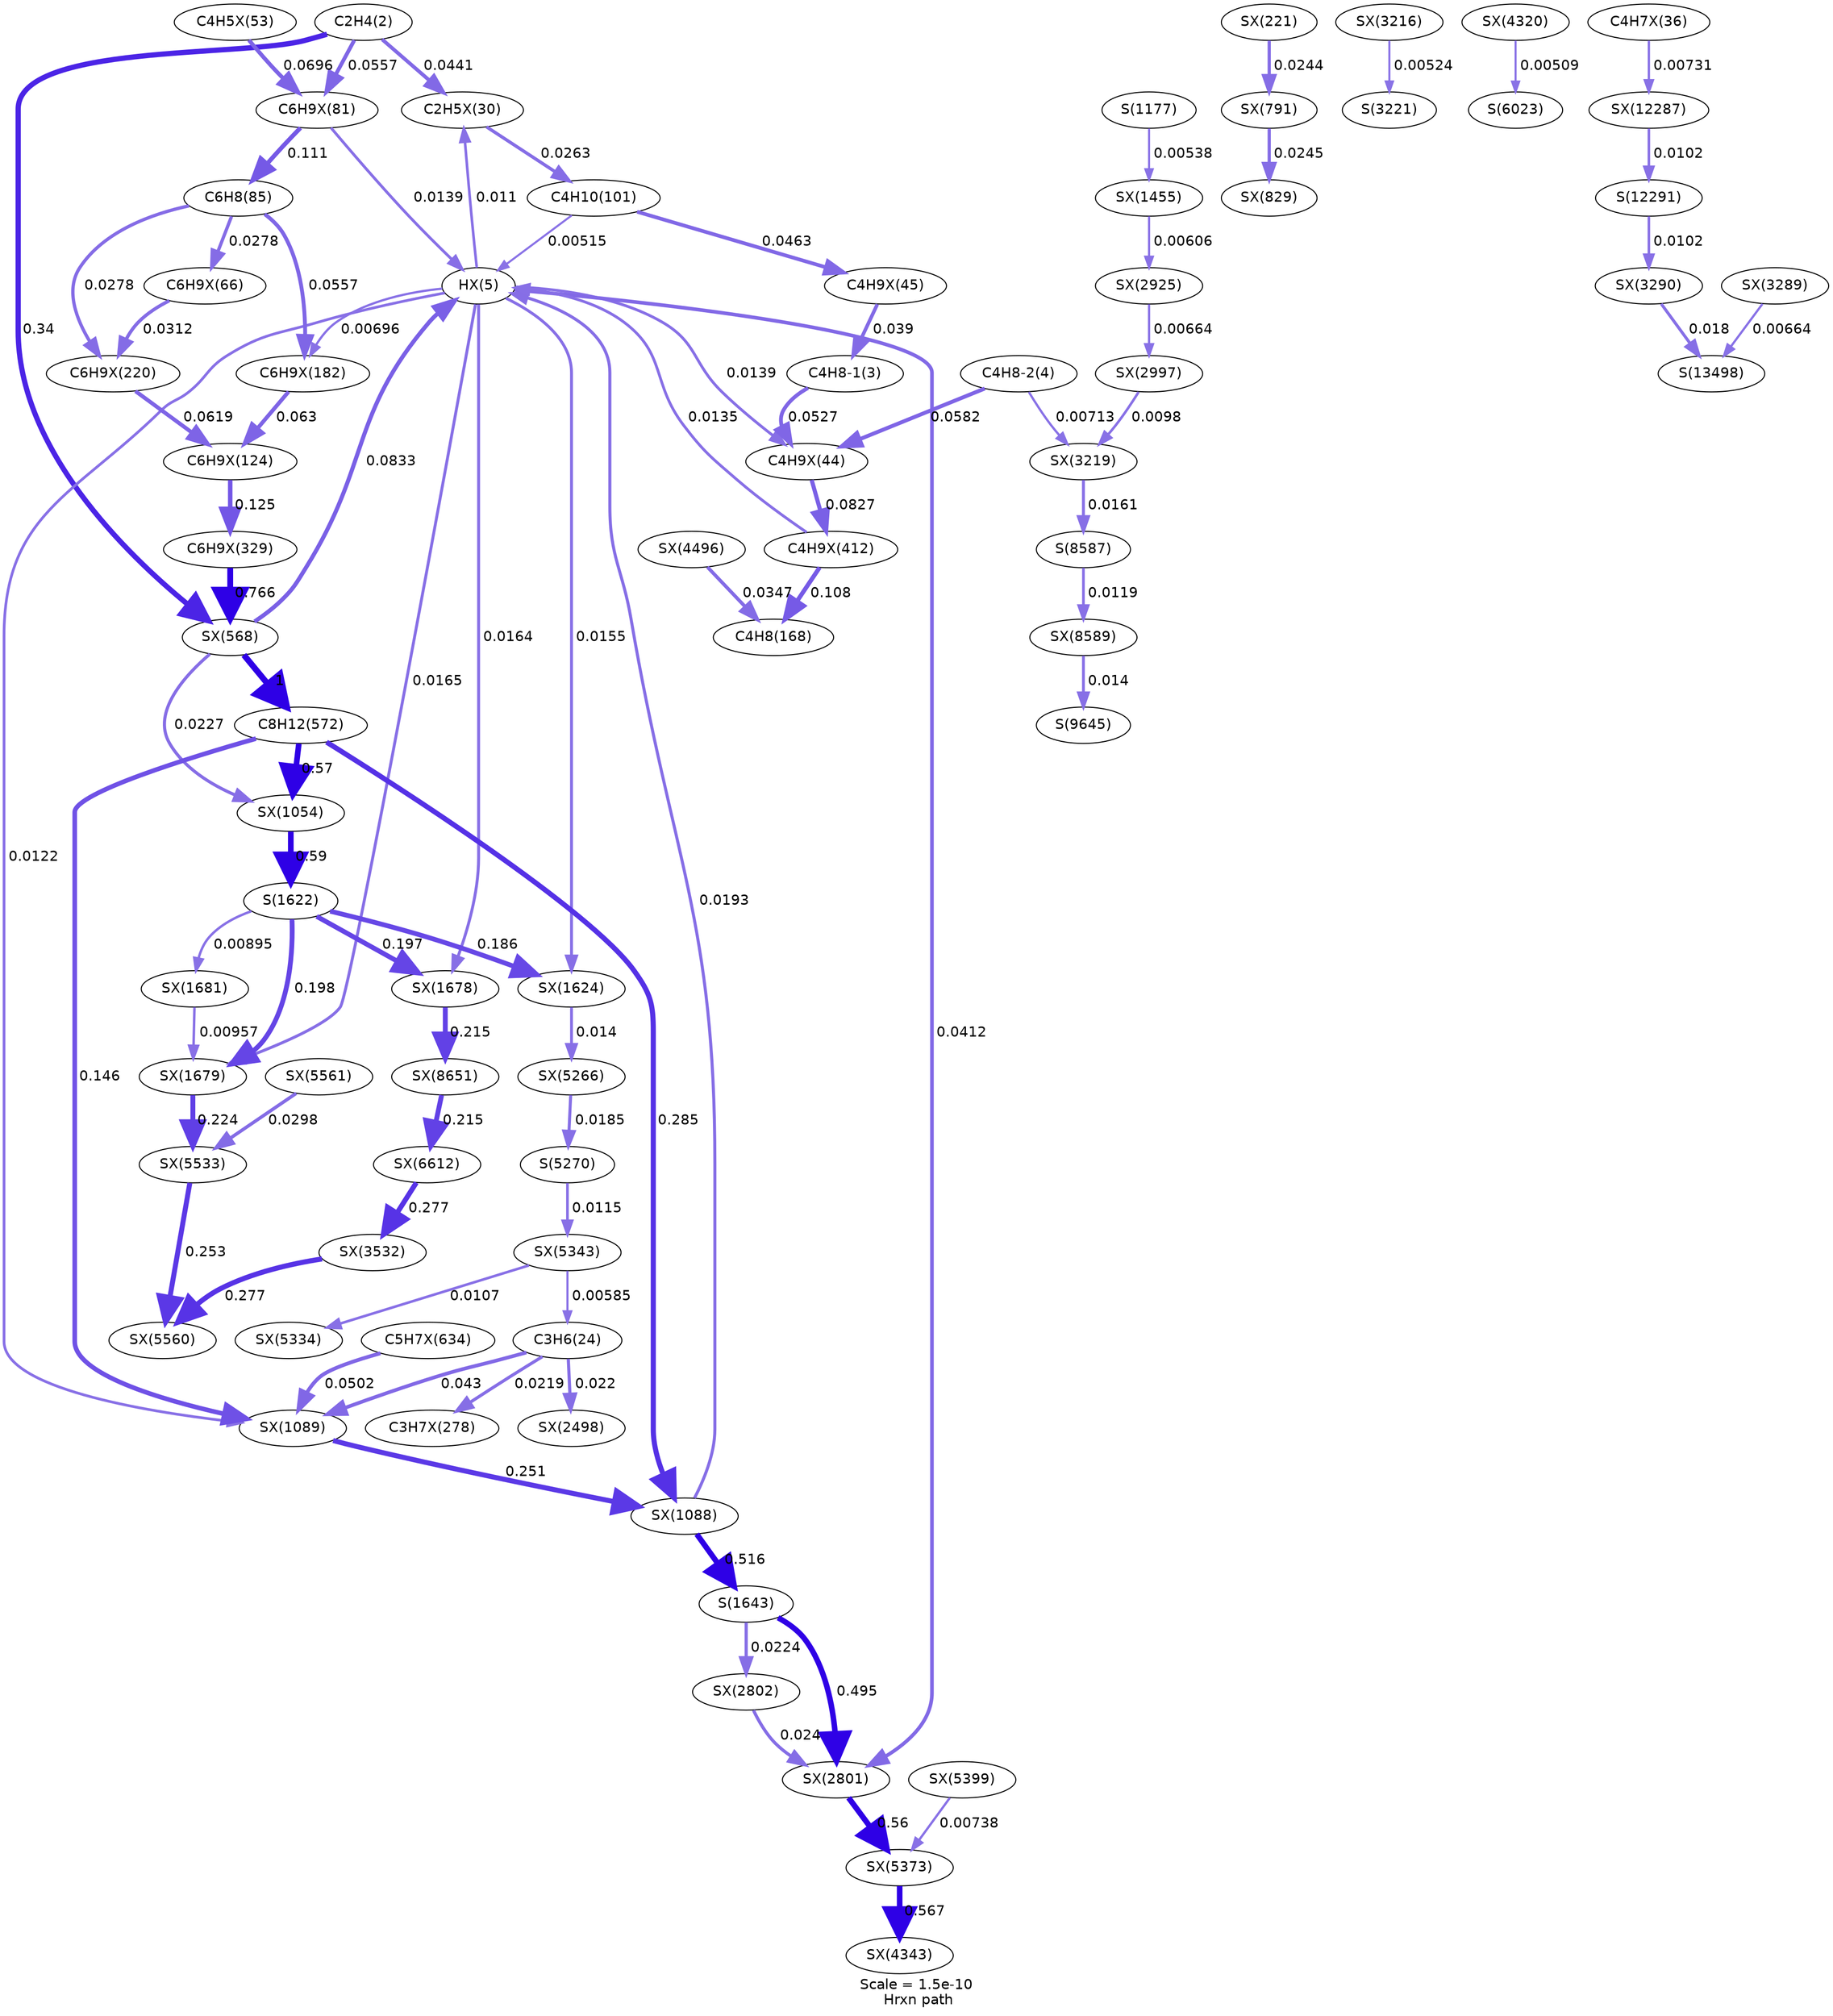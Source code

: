 digraph reaction_paths {
center=1;
s5 -> s57[fontname="Helvetica", style="setlinewidth(3.64)", arrowsize=1.82, color="0.7, 0.544, 0.9"
, label=" 0.0441"];
s5 -> s72[fontname="Helvetica", style="setlinewidth(3.82)", arrowsize=1.91, color="0.7, 0.556, 0.9"
, label=" 0.0557"];
s5 -> s100[fontname="Helvetica", style="setlinewidth(5.19)", arrowsize=2.59, color="0.7, 0.84, 0.9"
, label=" 0.34"];
s55 -> s57[fontname="Helvetica", style="setlinewidth(2.6)", arrowsize=1.3, color="0.7, 0.511, 0.9"
, label=" 0.011"];
s72 -> s55[fontname="Helvetica", style="setlinewidth(2.77)", arrowsize=1.38, color="0.7, 0.514, 0.9"
, label=" 0.0139"];
s13 -> s55[fontname="Helvetica", style="setlinewidth(2.02)", arrowsize=1.01, color="0.7, 0.505, 0.9"
, label=" 0.00515"];
s55 -> s64[fontname="Helvetica", style="setlinewidth(2.77)", arrowsize=1.39, color="0.7, 0.514, 0.9"
, label=" 0.0139"];
s55 -> s83[fontname="Helvetica", style="setlinewidth(2.25)", arrowsize=1.12, color="0.7, 0.507, 0.9"
, label=" 0.00696"];
s100 -> s55[fontname="Helvetica", style="setlinewidth(4.12)", arrowsize=2.06, color="0.7, 0.583, 0.9"
, label=" 0.0833"];
s118 -> s55[fontname="Helvetica", style="setlinewidth(3.02)", arrowsize=1.51, color="0.7, 0.519, 0.9"
, label=" 0.0193"];
s55 -> s119[fontname="Helvetica", style="setlinewidth(2.67)", arrowsize=1.34, color="0.7, 0.512, 0.9"
, label=" 0.0122"];
s55 -> s131[fontname="Helvetica", style="setlinewidth(2.85)", arrowsize=1.43, color="0.7, 0.515, 0.9"
, label=" 0.0155"];
s55 -> s149[fontname="Helvetica", style="setlinewidth(3.59)", arrowsize=1.8, color="0.7, 0.541, 0.9"
, label=" 0.0412"];
s55 -> s133[fontname="Helvetica", style="setlinewidth(2.9)", arrowsize=1.45, color="0.7, 0.516, 0.9"
, label=" 0.0165"];
s55 -> s132[fontname="Helvetica", style="setlinewidth(2.9)", arrowsize=1.45, color="0.7, 0.516, 0.9"
, label=" 0.0164"];
s94 -> s55[fontname="Helvetica", style="setlinewidth(2.75)", arrowsize=1.38, color="0.7, 0.514, 0.9"
, label=" 0.0135"];
s69 -> s72[fontname="Helvetica", style="setlinewidth(3.99)", arrowsize=1.99, color="0.7, 0.57, 0.9"
, label=" 0.0696"];
s65 -> s6[fontname="Helvetica", style="setlinewidth(3.55)", arrowsize=1.78, color="0.7, 0.539, 0.9"
, label=" 0.039"];
s6 -> s64[fontname="Helvetica", style="setlinewidth(3.78)", arrowsize=1.89, color="0.7, 0.553, 0.9"
, label=" 0.0527"];
s57 -> s13[fontname="Helvetica", style="setlinewidth(3.25)", arrowsize=1.63, color="0.7, 0.526, 0.9"
, label=" 0.0263"];
s72 -> s10[fontname="Helvetica", style="setlinewidth(4.34)", arrowsize=2.17, color="0.7, 0.611, 0.9"
, label=" 0.111"];
s10 -> s83[fontname="Helvetica", style="setlinewidth(3.82)", arrowsize=1.91, color="0.7, 0.556, 0.9"
, label=" 0.0557"];
s10 -> s85[fontname="Helvetica", style="setlinewidth(3.3)", arrowsize=1.65, color="0.7, 0.528, 0.9"
, label=" 0.0278"];
s10 -> s71[fontname="Helvetica", style="setlinewidth(3.3)", arrowsize=1.65, color="0.7, 0.528, 0.9"
, label=" 0.0278"];
s13 -> s65[fontname="Helvetica", style="setlinewidth(3.68)", arrowsize=1.84, color="0.7, 0.546, 0.9"
, label=" 0.0463"];
s7 -> s64[fontname="Helvetica", style="setlinewidth(3.85)", arrowsize=1.93, color="0.7, 0.558, 0.9"
, label=" 0.0582"];
s64 -> s94[fontname="Helvetica", style="setlinewidth(4.12)", arrowsize=2.06, color="0.7, 0.583, 0.9"
, label=" 0.0827"];
s7 -> s161[fontname="Helvetica", style="setlinewidth(2.27)", arrowsize=1.13, color="0.7, 0.507, 0.9"
, label=" 0.00713"];
s83 -> s76[fontname="Helvetica", style="setlinewidth(3.91)", arrowsize=1.96, color="0.7, 0.563, 0.9"
, label=" 0.063"];
s85 -> s76[fontname="Helvetica", style="setlinewidth(3.9)", arrowsize=1.95, color="0.7, 0.562, 0.9"
, label=" 0.0619"];
s76 -> s90[fontname="Helvetica", style="setlinewidth(4.43)", arrowsize=2.21, color="0.7, 0.625, 0.9"
, label=" 0.125"];
s71 -> s85[fontname="Helvetica", style="setlinewidth(3.38)", arrowsize=1.69, color="0.7, 0.531, 0.9"
, label=" 0.0312"];
s90 -> s100[fontname="Helvetica", style="setlinewidth(5.8)", arrowsize=2.9, color="0.7, 1.27, 0.9"
, label=" 0.766"];
s86 -> s102[fontname="Helvetica", style="setlinewidth(3.2)", arrowsize=1.6, color="0.7, 0.524, 0.9"
, label=" 0.0244"];
s102 -> s105[fontname="Helvetica", style="setlinewidth(3.2)", arrowsize=1.6, color="0.7, 0.525, 0.9"
, label=" 0.0245"];
s100 -> s17[fontname="Helvetica", style="setlinewidth(6)", arrowsize=3, color="0.7, 1.5, 0.9"
, label=" 1"];
s100 -> s117[fontname="Helvetica", style="setlinewidth(3.14)", arrowsize=1.57, color="0.7, 0.523, 0.9"
, label=" 0.0227"];
s17 -> s117[fontname="Helvetica", style="setlinewidth(5.58)", arrowsize=2.79, color="0.7, 1.07, 0.9"
, label=" 0.57"];
s17 -> s118[fontname="Helvetica", style="setlinewidth(5.05)", arrowsize=2.53, color="0.7, 0.785, 0.9"
, label=" 0.285"];
s17 -> s119[fontname="Helvetica", style="setlinewidth(4.55)", arrowsize=2.27, color="0.7, 0.646, 0.9"
, label=" 0.146"];
s20 -> s128[fontname="Helvetica", style="setlinewidth(2.05)", arrowsize=1.03, color="0.7, 0.505, 0.9"
, label=" 0.00538"];
s117 -> s21[fontname="Helvetica", style="setlinewidth(5.6)", arrowsize=2.8, color="0.7, 1.09, 0.9"
, label=" 0.59"];
s21 -> s131[fontname="Helvetica", style="setlinewidth(4.73)", arrowsize=2.36, color="0.7, 0.686, 0.9"
, label=" 0.186"];
s21 -> s135[fontname="Helvetica", style="setlinewidth(2.44)", arrowsize=1.22, color="0.7, 0.509, 0.9"
, label=" 0.00895"];
s21 -> s133[fontname="Helvetica", style="setlinewidth(4.78)", arrowsize=2.39, color="0.7, 0.698, 0.9"
, label=" 0.198"];
s21 -> s132[fontname="Helvetica", style="setlinewidth(4.77)", arrowsize=2.39, color="0.7, 0.697, 0.9"
, label=" 0.197"];
s118 -> s22[fontname="Helvetica", style="setlinewidth(5.5)", arrowsize=2.75, color="0.7, 1.02, 0.9"
, label=" 0.516"];
s119 -> s118[fontname="Helvetica", style="setlinewidth(4.96)", arrowsize=2.48, color="0.7, 0.751, 0.9"
, label=" 0.251"];
s22 -> s150[fontname="Helvetica", style="setlinewidth(3.13)", arrowsize=1.57, color="0.7, 0.522, 0.9"
, label=" 0.0224"];
s22 -> s149[fontname="Helvetica", style="setlinewidth(5.47)", arrowsize=2.73, color="0.7, 0.995, 0.9"
, label=" 0.495"];
s128 -> s152[fontname="Helvetica", style="setlinewidth(2.14)", arrowsize=1.07, color="0.7, 0.506, 0.9"
, label=" 0.00606"];
s152 -> s154[fontname="Helvetica", style="setlinewidth(2.21)", arrowsize=1.11, color="0.7, 0.507, 0.9"
, label=" 0.00664"];
s154 -> s161[fontname="Helvetica", style="setlinewidth(2.51)", arrowsize=1.25, color="0.7, 0.51, 0.9"
, label=" 0.0098"];
s9 -> s119[fontname="Helvetica", style="setlinewidth(3.62)", arrowsize=1.81, color="0.7, 0.543, 0.9"
, label=" 0.043"];
s101 -> s119[fontname="Helvetica", style="setlinewidth(3.74)", arrowsize=1.87, color="0.7, 0.55, 0.9"
, label=" 0.0502"];
s9 -> s88[fontname="Helvetica", style="setlinewidth(3.12)", arrowsize=1.56, color="0.7, 0.522, 0.9"
, label=" 0.0219"];
s9 -> s146[fontname="Helvetica", style="setlinewidth(3.12)", arrowsize=1.56, color="0.7, 0.522, 0.9"
, label=" 0.022"];
s190 -> s9[fontname="Helvetica", style="setlinewidth(2.12)", arrowsize=1.06, color="0.7, 0.506, 0.9"
, label=" 0.00585"];
s160 -> s28[fontname="Helvetica", style="setlinewidth(2.04)", arrowsize=1.02, color="0.7, 0.505, 0.9"
, label=" 0.00524"];
s131 -> s188[fontname="Helvetica", style="setlinewidth(2.78)", arrowsize=1.39, color="0.7, 0.514, 0.9"
, label=" 0.014"];
s188 -> s32[fontname="Helvetica", style="setlinewidth(2.99)", arrowsize=1.49, color="0.7, 0.518, 0.9"
, label=" 0.0185"];
s32 -> s190[fontname="Helvetica", style="setlinewidth(2.63)", arrowsize=1.32, color="0.7, 0.512, 0.9"
, label=" 0.0115"];
s150 -> s149[fontname="Helvetica", style="setlinewidth(3.18)", arrowsize=1.59, color="0.7, 0.524, 0.9"
, label=" 0.024"];
s149 -> s191[fontname="Helvetica", style="setlinewidth(5.56)", arrowsize=2.78, color="0.7, 1.06, 0.9"
, label=" 0.56"];
s191 -> s180[fontname="Helvetica", style="setlinewidth(5.57)", arrowsize=2.79, color="0.7, 1.07, 0.9"
, label=" 0.567"];
s192 -> s191[fontname="Helvetica", style="setlinewidth(2.29)", arrowsize=1.15, color="0.7, 0.507, 0.9"
, label=" 0.00738"];
s135 -> s133[fontname="Helvetica", style="setlinewidth(2.49)", arrowsize=1.25, color="0.7, 0.51, 0.9"
, label=" 0.00957"];
s133 -> s198[fontname="Helvetica", style="setlinewidth(4.87)", arrowsize=2.43, color="0.7, 0.724, 0.9"
, label=" 0.224"];
s200 -> s198[fontname="Helvetica", style="setlinewidth(3.35)", arrowsize=1.67, color="0.7, 0.53, 0.9"
, label=" 0.0298"];
s198 -> s199[fontname="Helvetica", style="setlinewidth(4.96)", arrowsize=2.48, color="0.7, 0.753, 0.9"
, label=" 0.253"];
s179 -> s36[fontname="Helvetica", style="setlinewidth(2.01)", arrowsize=1.01, color="0.7, 0.505, 0.9"
, label=" 0.00509"];
s172 -> s199[fontname="Helvetica", style="setlinewidth(5.03)", arrowsize=2.51, color="0.7, 0.777, 0.9"
, label=" 0.277"];
s220 -> s172[fontname="Helvetica", style="setlinewidth(5.03)", arrowsize=2.51, color="0.7, 0.777, 0.9"
, label=" 0.277"];
s190 -> s189[fontname="Helvetica", style="setlinewidth(2.58)", arrowsize=1.29, color="0.7, 0.511, 0.9"
, label=" 0.0107"];
s161 -> s44[fontname="Helvetica", style="setlinewidth(2.88)", arrowsize=1.44, color="0.7, 0.516, 0.9"
, label=" 0.0161"];
s44 -> s258[fontname="Helvetica", style="setlinewidth(2.65)", arrowsize=1.33, color="0.7, 0.512, 0.9"
, label=" 0.0119"];
s132 -> s261[fontname="Helvetica", style="setlinewidth(4.84)", arrowsize=2.42, color="0.7, 0.715, 0.9"
, label=" 0.215"];
s261 -> s220[fontname="Helvetica", style="setlinewidth(4.84)", arrowsize=2.42, color="0.7, 0.715, 0.9"
, label=" 0.215"];
s258 -> s46[fontname="Helvetica", style="setlinewidth(2.78)", arrowsize=1.39, color="0.7, 0.514, 0.9"
, label=" 0.014"];
s94 -> s14[fontname="Helvetica", style="setlinewidth(4.32)", arrowsize=2.16, color="0.7, 0.608, 0.9"
, label=" 0.108"];
s185 -> s14[fontname="Helvetica", style="setlinewidth(3.46)", arrowsize=1.73, color="0.7, 0.535, 0.9"
, label=" 0.0347"];
s62 -> s312[fontname="Helvetica", style="setlinewidth(2.29)", arrowsize=1.14, color="0.7, 0.507, 0.9"
, label=" 0.00731"];
s312 -> s52[fontname="Helvetica", style="setlinewidth(2.54)", arrowsize=1.27, color="0.7, 0.51, 0.9"
, label=" 0.0102"];
s52 -> s164[fontname="Helvetica", style="setlinewidth(2.54)", arrowsize=1.27, color="0.7, 0.51, 0.9"
, label=" 0.0102"];
s164 -> s53[fontname="Helvetica", style="setlinewidth(2.97)", arrowsize=1.48, color="0.7, 0.518, 0.9"
, label=" 0.018"];
s163 -> s53[fontname="Helvetica", style="setlinewidth(2.21)", arrowsize=1.11, color="0.7, 0.507, 0.9"
, label=" 0.00664"];
s5 [ fontname="Helvetica", label="C2H4(2)"];
s6 [ fontname="Helvetica", label="C4H8-1(3)"];
s7 [ fontname="Helvetica", label="C4H8-2(4)"];
s9 [ fontname="Helvetica", label="C3H6(24)"];
s10 [ fontname="Helvetica", label="C6H8(85)"];
s13 [ fontname="Helvetica", label="C4H10(101)"];
s14 [ fontname="Helvetica", label="C4H8(168)"];
s17 [ fontname="Helvetica", label="C8H12(572)"];
s20 [ fontname="Helvetica", label="S(1177)"];
s21 [ fontname="Helvetica", label="S(1622)"];
s22 [ fontname="Helvetica", label="S(1643)"];
s28 [ fontname="Helvetica", label="S(3221)"];
s32 [ fontname="Helvetica", label="S(5270)"];
s36 [ fontname="Helvetica", label="S(6023)"];
s44 [ fontname="Helvetica", label="S(8587)"];
s46 [ fontname="Helvetica", label="S(9645)"];
s52 [ fontname="Helvetica", label="S(12291)"];
s53 [ fontname="Helvetica", label="S(13498)"];
s55 [ fontname="Helvetica", label="HX(5)"];
s57 [ fontname="Helvetica", label="C2H5X(30)"];
s62 [ fontname="Helvetica", label="C4H7X(36)"];
s64 [ fontname="Helvetica", label="C4H9X(44)"];
s65 [ fontname="Helvetica", label="C4H9X(45)"];
s69 [ fontname="Helvetica", label="C4H5X(53)"];
s71 [ fontname="Helvetica", label="C6H9X(66)"];
s72 [ fontname="Helvetica", label="C6H9X(81)"];
s76 [ fontname="Helvetica", label="C6H9X(124)"];
s83 [ fontname="Helvetica", label="C6H9X(182)"];
s85 [ fontname="Helvetica", label="C6H9X(220)"];
s86 [ fontname="Helvetica", label="SX(221)"];
s88 [ fontname="Helvetica", label="C3H7X(278)"];
s90 [ fontname="Helvetica", label="C6H9X(329)"];
s94 [ fontname="Helvetica", label="C4H9X(412)"];
s100 [ fontname="Helvetica", label="SX(568)"];
s101 [ fontname="Helvetica", label="C5H7X(634)"];
s102 [ fontname="Helvetica", label="SX(791)"];
s105 [ fontname="Helvetica", label="SX(829)"];
s117 [ fontname="Helvetica", label="SX(1054)"];
s118 [ fontname="Helvetica", label="SX(1088)"];
s119 [ fontname="Helvetica", label="SX(1089)"];
s128 [ fontname="Helvetica", label="SX(1455)"];
s131 [ fontname="Helvetica", label="SX(1624)"];
s132 [ fontname="Helvetica", label="SX(1678)"];
s133 [ fontname="Helvetica", label="SX(1679)"];
s135 [ fontname="Helvetica", label="SX(1681)"];
s146 [ fontname="Helvetica", label="SX(2498)"];
s149 [ fontname="Helvetica", label="SX(2801)"];
s150 [ fontname="Helvetica", label="SX(2802)"];
s152 [ fontname="Helvetica", label="SX(2925)"];
s154 [ fontname="Helvetica", label="SX(2997)"];
s160 [ fontname="Helvetica", label="SX(3216)"];
s161 [ fontname="Helvetica", label="SX(3219)"];
s163 [ fontname="Helvetica", label="SX(3289)"];
s164 [ fontname="Helvetica", label="SX(3290)"];
s172 [ fontname="Helvetica", label="SX(3532)"];
s179 [ fontname="Helvetica", label="SX(4320)"];
s180 [ fontname="Helvetica", label="SX(4343)"];
s185 [ fontname="Helvetica", label="SX(4496)"];
s188 [ fontname="Helvetica", label="SX(5266)"];
s189 [ fontname="Helvetica", label="SX(5334)"];
s190 [ fontname="Helvetica", label="SX(5343)"];
s191 [ fontname="Helvetica", label="SX(5373)"];
s192 [ fontname="Helvetica", label="SX(5399)"];
s198 [ fontname="Helvetica", label="SX(5533)"];
s199 [ fontname="Helvetica", label="SX(5560)"];
s200 [ fontname="Helvetica", label="SX(5561)"];
s220 [ fontname="Helvetica", label="SX(6612)"];
s258 [ fontname="Helvetica", label="SX(8589)"];
s261 [ fontname="Helvetica", label="SX(8651)"];
s312 [ fontname="Helvetica", label="SX(12287)"];
 label = "Scale = 1.5e-10\l Hrxn path";
 fontname = "Helvetica";
}

